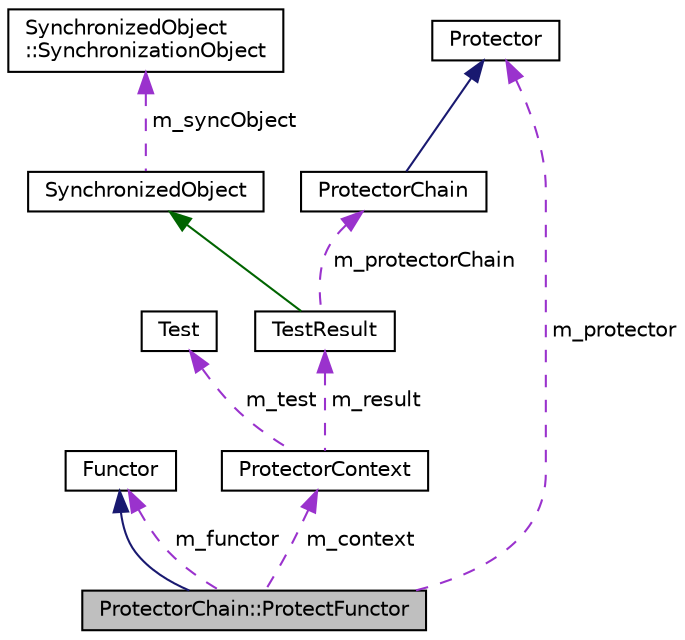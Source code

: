 digraph "ProtectorChain::ProtectFunctor"
{
  edge [fontname="Helvetica",fontsize="10",labelfontname="Helvetica",labelfontsize="10"];
  node [fontname="Helvetica",fontsize="10",shape=record];
  Node2 [label="ProtectorChain::ProtectFunctor",height=0.2,width=0.4,color="black", fillcolor="grey75", style="filled", fontcolor="black"];
  Node3 -> Node2 [dir="back",color="midnightblue",fontsize="10",style="solid",fontname="Helvetica"];
  Node3 [label="Functor",height=0.2,width=0.4,color="black", fillcolor="white", style="filled",URL="$class_functor.html"];
  Node4 -> Node2 [dir="back",color="darkorchid3",fontsize="10",style="dashed",label=" m_context" ,fontname="Helvetica"];
  Node4 [label="ProtectorContext",height=0.2,width=0.4,color="black", fillcolor="white", style="filled",URL="$class_protector_context.html",tooltip="Protector context (Implementation). Implementation detail. "];
  Node5 -> Node4 [dir="back",color="darkorchid3",fontsize="10",style="dashed",label=" m_test" ,fontname="Helvetica"];
  Node5 [label="Test",height=0.2,width=0.4,color="black", fillcolor="white", style="filled",URL="$class_test.html",tooltip="Base class for all test objects.All test objects should be a subclass of Test. Some test objects..."];
  Node6 -> Node4 [dir="back",color="darkorchid3",fontsize="10",style="dashed",label=" m_result" ,fontname="Helvetica"];
  Node6 [label="TestResult",height=0.2,width=0.4,color="black", fillcolor="white", style="filled",URL="$class_test_result.html",tooltip="Manages TestListener.A single instance of this class is used when running the test. It is usually created by the test runner (TestRunner). "];
  Node7 -> Node6 [dir="back",color="darkgreen",fontsize="10",style="solid",fontname="Helvetica"];
  Node7 [label="SynchronizedObject",height=0.2,width=0.4,color="black", fillcolor="white", style="filled",URL="$class_synchronized_object.html",tooltip="Base class for synchronized object. "];
  Node8 -> Node7 [dir="back",color="darkorchid3",fontsize="10",style="dashed",label=" m_syncObject" ,fontname="Helvetica"];
  Node8 [label="SynchronizedObject\l::SynchronizationObject",height=0.2,width=0.4,color="black", fillcolor="white", style="filled",URL="$class_synchronized_object_1_1_synchronization_object.html",tooltip="Abstract synchronization object (mutex) "];
  Node9 -> Node6 [dir="back",color="darkorchid3",fontsize="10",style="dashed",label=" m_protectorChain" ,fontname="Helvetica"];
  Node9 [label="ProtectorChain",height=0.2,width=0.4,color="black", fillcolor="white", style="filled",URL="$class_protector_chain.html",tooltip="Protector chain (Implementation). Implementation detail. "];
  Node10 -> Node9 [dir="back",color="midnightblue",fontsize="10",style="solid",fontname="Helvetica"];
  Node10 [label="Protector",height=0.2,width=0.4,color="black", fillcolor="white", style="filled",URL="$class_protector.html",tooltip="Protects one or more test case run. "];
  Node3 -> Node2 [dir="back",color="darkorchid3",fontsize="10",style="dashed",label=" m_functor" ,fontname="Helvetica"];
  Node10 -> Node2 [dir="back",color="darkorchid3",fontsize="10",style="dashed",label=" m_protector" ,fontname="Helvetica"];
}
